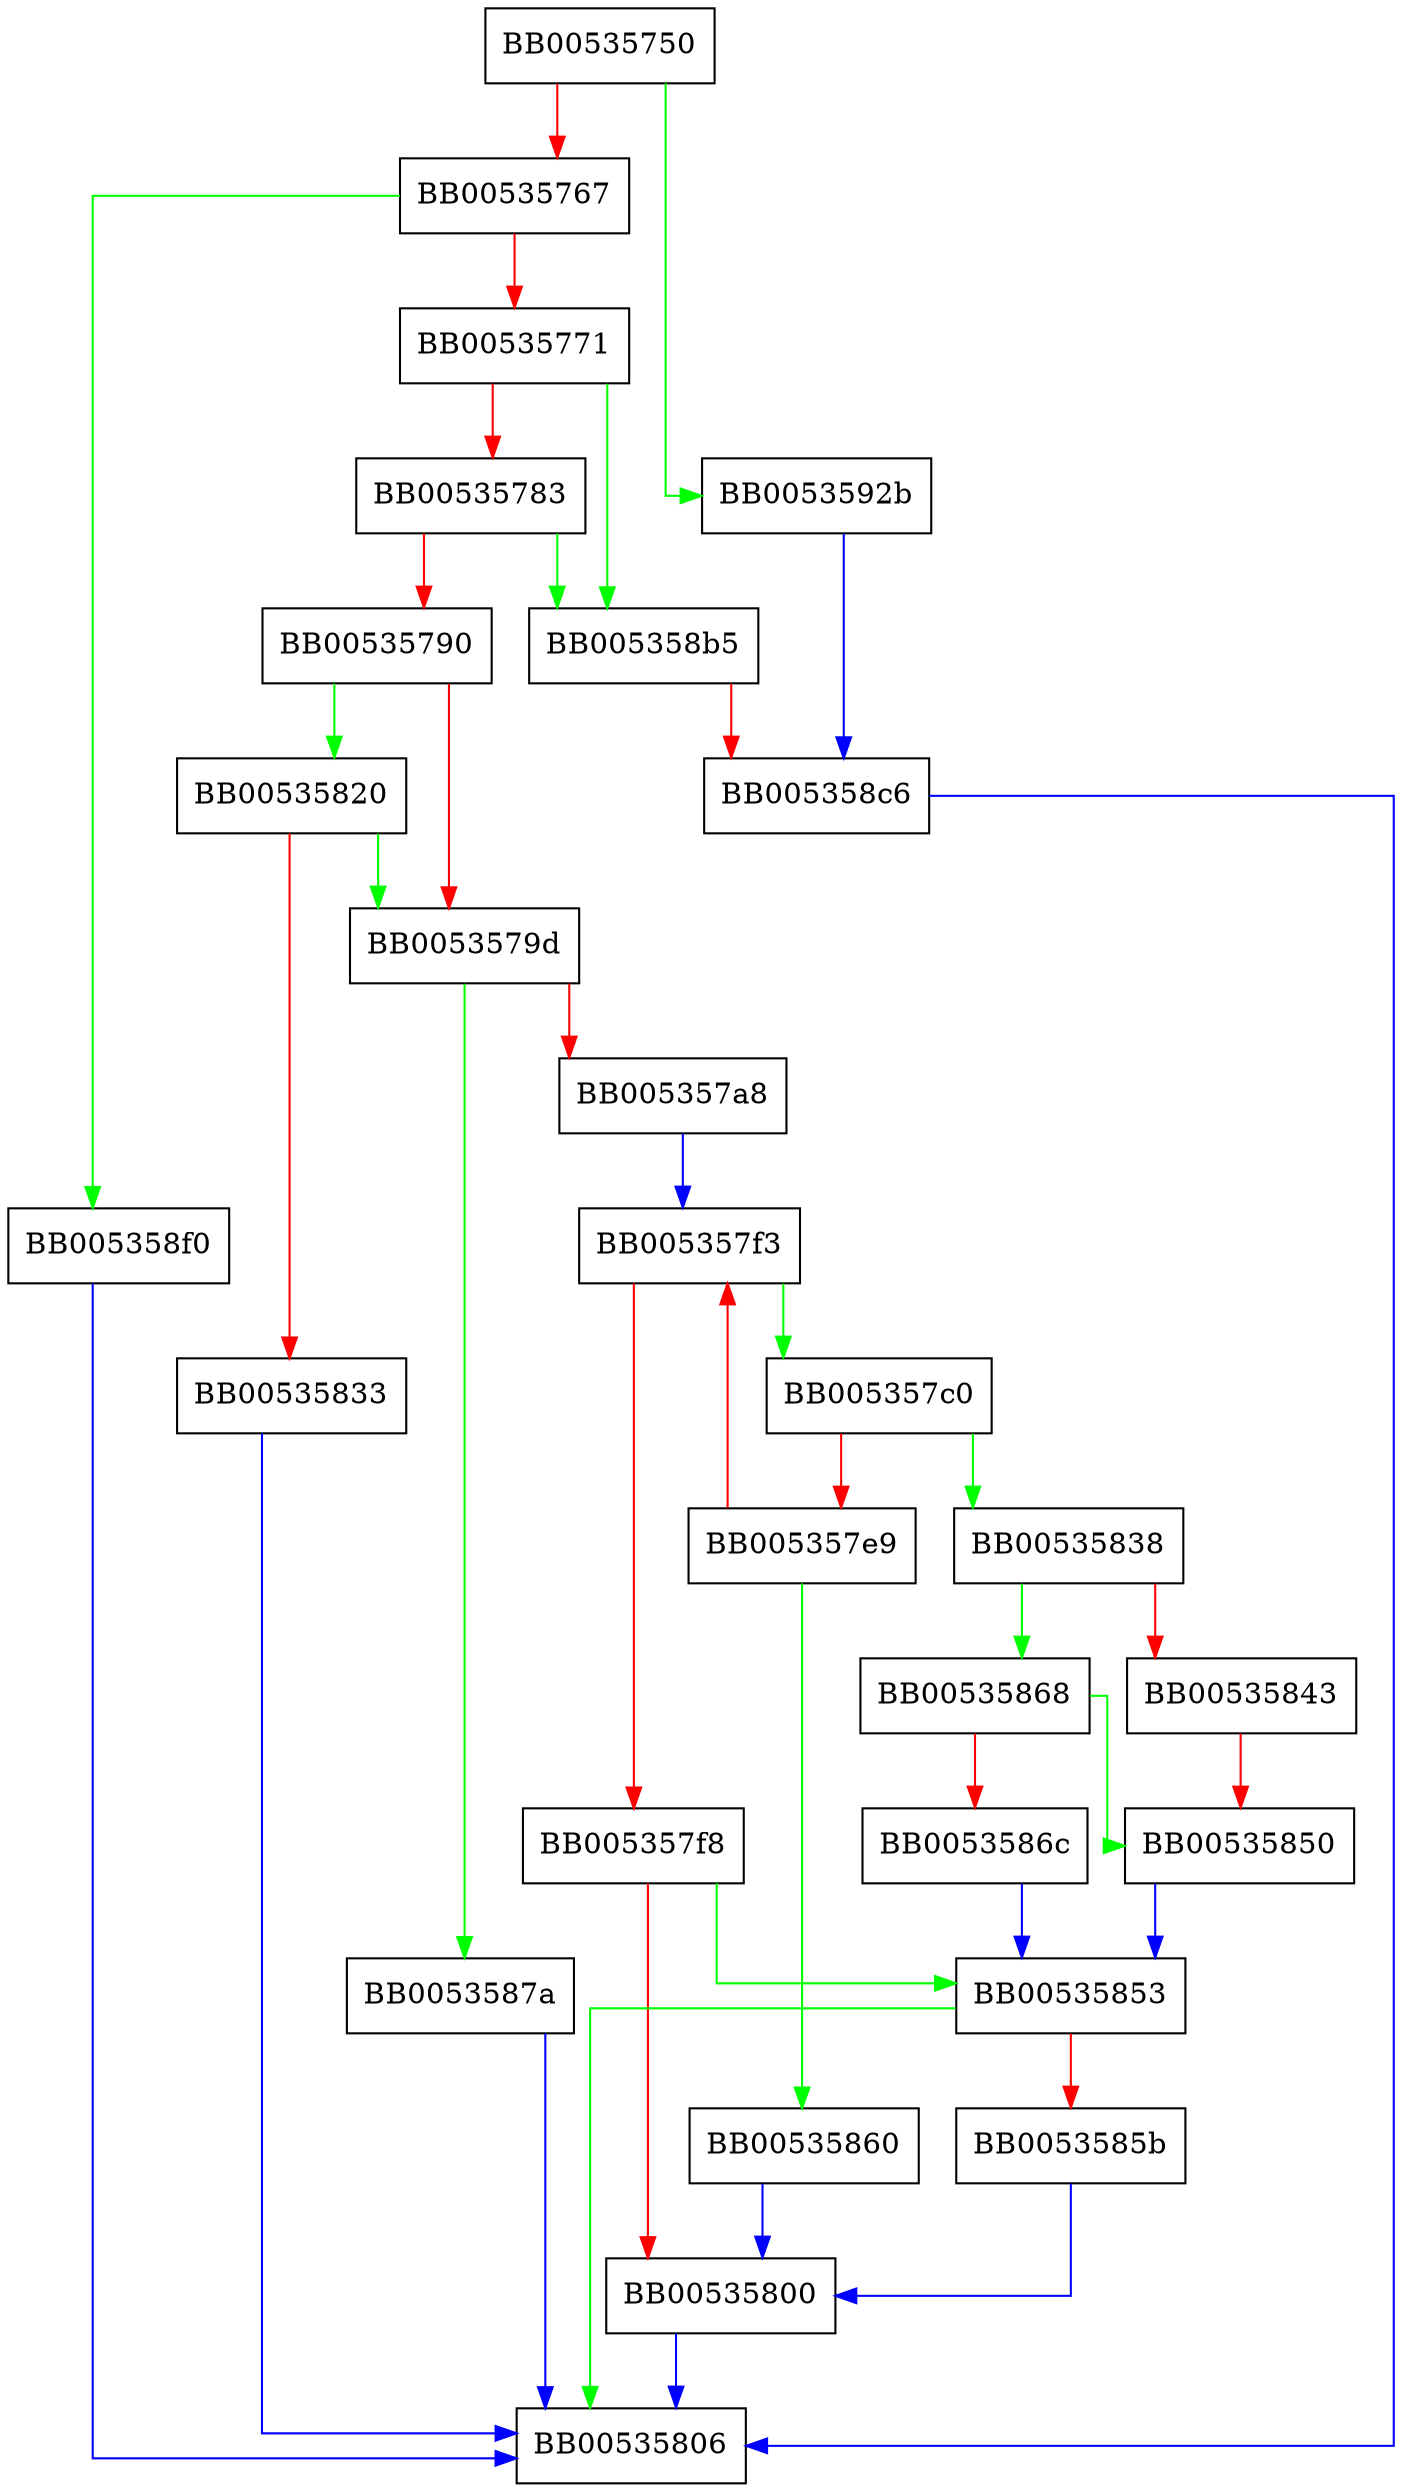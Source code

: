 digraph conn_gets {
  node [shape="box"];
  graph [splines=ortho];
  BB00535750 -> BB0053592b [color="green"];
  BB00535750 -> BB00535767 [color="red"];
  BB00535767 -> BB005358f0 [color="green"];
  BB00535767 -> BB00535771 [color="red"];
  BB00535771 -> BB005358b5 [color="green"];
  BB00535771 -> BB00535783 [color="red"];
  BB00535783 -> BB005358b5 [color="green"];
  BB00535783 -> BB00535790 [color="red"];
  BB00535790 -> BB00535820 [color="green"];
  BB00535790 -> BB0053579d [color="red"];
  BB0053579d -> BB0053587a [color="green"];
  BB0053579d -> BB005357a8 [color="red"];
  BB005357a8 -> BB005357f3 [color="blue"];
  BB005357c0 -> BB00535838 [color="green"];
  BB005357c0 -> BB005357e9 [color="red"];
  BB005357e9 -> BB00535860 [color="green"];
  BB005357e9 -> BB005357f3 [color="red"];
  BB005357f3 -> BB005357c0 [color="green"];
  BB005357f3 -> BB005357f8 [color="red"];
  BB005357f8 -> BB00535853 [color="green"];
  BB005357f8 -> BB00535800 [color="red"];
  BB00535800 -> BB00535806 [color="blue"];
  BB00535820 -> BB0053579d [color="green"];
  BB00535820 -> BB00535833 [color="red"];
  BB00535833 -> BB00535806 [color="blue"];
  BB00535838 -> BB00535868 [color="green"];
  BB00535838 -> BB00535843 [color="red"];
  BB00535843 -> BB00535850 [color="red"];
  BB00535850 -> BB00535853 [color="blue"];
  BB00535853 -> BB00535806 [color="green"];
  BB00535853 -> BB0053585b [color="red"];
  BB0053585b -> BB00535800 [color="blue"];
  BB00535860 -> BB00535800 [color="blue"];
  BB00535868 -> BB00535850 [color="green"];
  BB00535868 -> BB0053586c [color="red"];
  BB0053586c -> BB00535853 [color="blue"];
  BB0053587a -> BB00535806 [color="blue"];
  BB005358b5 -> BB005358c6 [color="red"];
  BB005358c6 -> BB00535806 [color="blue"];
  BB005358f0 -> BB00535806 [color="blue"];
  BB0053592b -> BB005358c6 [color="blue"];
}